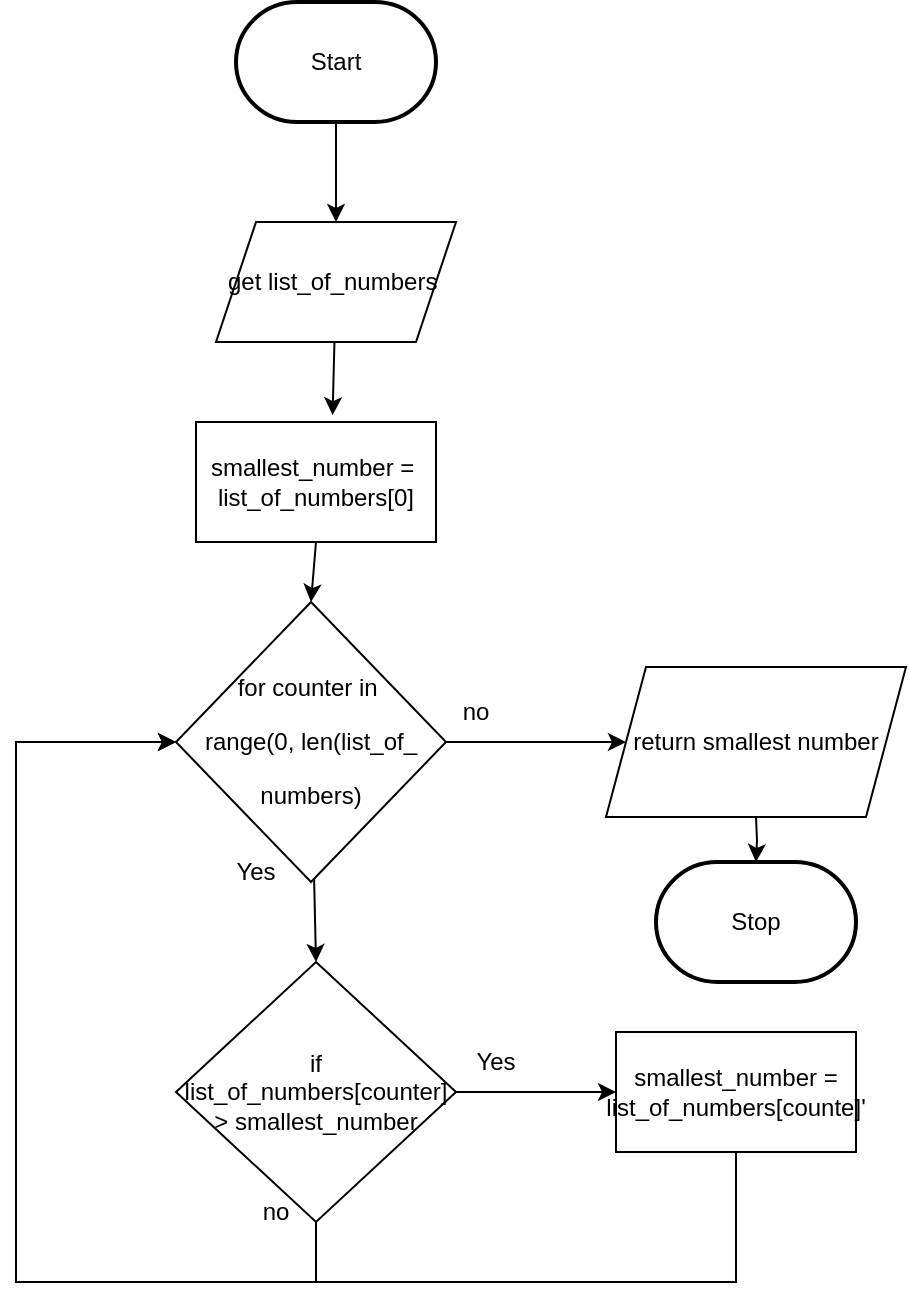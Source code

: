 <mxfile>
    <diagram id="1rOmfCAB_9z8YiDKjD3s" name="Page-1">
        <mxGraphModel dx="663" dy="529" grid="1" gridSize="10" guides="1" tooltips="1" connect="1" arrows="1" fold="1" page="1" pageScale="1" pageWidth="827" pageHeight="1169" math="0" shadow="0">
            <root>
                <mxCell id="0"/>
                <mxCell id="1" parent="0"/>
                <mxCell id="25" style="edgeStyle=none;html=1;" edge="1" parent="1" source="26">
                    <mxGeometry relative="1" as="geometry">
                        <mxPoint x="320" y="180" as="targetPoint"/>
                    </mxGeometry>
                </mxCell>
                <mxCell id="26" value="Start" style="strokeWidth=2;html=1;shape=mxgraph.flowchart.terminator;whiteSpace=wrap;" vertex="1" parent="1">
                    <mxGeometry x="270" y="70" width="100" height="60" as="geometry"/>
                </mxCell>
                <mxCell id="27" style="edgeStyle=none;html=1;entryX=0.569;entryY=-0.057;entryDx=0;entryDy=0;entryPerimeter=0;" edge="1" parent="1" source="28">
                    <mxGeometry relative="1" as="geometry">
                        <mxPoint x="318.28" y="276.58" as="targetPoint"/>
                    </mxGeometry>
                </mxCell>
                <mxCell id="28" value="get list_of_numbers&amp;nbsp;" style="shape=parallelogram;perimeter=parallelogramPerimeter;whiteSpace=wrap;html=1;fixedSize=1;" vertex="1" parent="1">
                    <mxGeometry x="260" y="180" width="120" height="60" as="geometry"/>
                </mxCell>
                <mxCell id="29" style="edgeStyle=none;html=1;entryX=0.5;entryY=0;entryDx=0;entryDy=0;" edge="1" parent="1" target="32">
                    <mxGeometry relative="1" as="geometry">
                        <mxPoint x="310" y="340" as="sourcePoint"/>
                    </mxGeometry>
                </mxCell>
                <mxCell id="30" style="edgeStyle=none;html=1;entryX=0.5;entryY=0;entryDx=0;entryDy=0;" edge="1" parent="1" source="32" target="35">
                    <mxGeometry relative="1" as="geometry"/>
                </mxCell>
                <mxCell id="31" style="edgeStyle=orthogonalEdgeStyle;rounded=0;html=1;entryX=0;entryY=0.5;entryDx=0;entryDy=0;" edge="1" parent="1" source="32">
                    <mxGeometry relative="1" as="geometry">
                        <mxPoint x="465" y="440" as="targetPoint"/>
                    </mxGeometry>
                </mxCell>
                <mxCell id="32" value="&lt;div style=&quot;line-height: 27px&quot;&gt;for counter in&amp;nbsp;&lt;/div&gt;&lt;div style=&quot;line-height: 27px&quot;&gt;range(0, len(list_of_&lt;/div&gt;&lt;div style=&quot;line-height: 27px&quot;&gt;numbers)&lt;/div&gt;" style="rhombus;whiteSpace=wrap;html=1;" vertex="1" parent="1">
                    <mxGeometry x="240" y="370" width="135" height="140" as="geometry"/>
                </mxCell>
                <mxCell id="33" style="edgeStyle=none;html=1;entryX=0;entryY=0.5;entryDx=0;entryDy=0;" edge="1" parent="1" source="35" target="37">
                    <mxGeometry relative="1" as="geometry">
                        <mxPoint x="440" y="615" as="targetPoint"/>
                    </mxGeometry>
                </mxCell>
                <mxCell id="34" style="edgeStyle=orthogonalEdgeStyle;rounded=0;html=1;fontFamily=Helvetica;fontSize=12;fontColor=#F0F0F0;" edge="1" parent="1" source="35">
                    <mxGeometry relative="1" as="geometry">
                        <mxPoint x="240" y="440" as="targetPoint"/>
                        <Array as="points">
                            <mxPoint x="310" y="710"/>
                            <mxPoint x="160" y="710"/>
                            <mxPoint x="160" y="440"/>
                            <mxPoint x="240" y="440"/>
                        </Array>
                    </mxGeometry>
                </mxCell>
                <mxCell id="35" value="if list_of_numbers[counter] &amp;gt; smallest_number" style="rhombus;whiteSpace=wrap;html=1;" vertex="1" parent="1">
                    <mxGeometry x="240" y="550" width="140" height="130" as="geometry"/>
                </mxCell>
                <mxCell id="36" style="edgeStyle=orthogonalEdgeStyle;html=1;entryX=0;entryY=0.5;entryDx=0;entryDy=0;fontFamily=Helvetica;fontSize=12;fontColor=#F0F0F0;rounded=0;" edge="1" parent="1" source="37" target="32">
                    <mxGeometry relative="1" as="geometry">
                        <Array as="points">
                            <mxPoint x="520" y="710"/>
                            <mxPoint x="160" y="710"/>
                            <mxPoint x="160" y="440"/>
                        </Array>
                    </mxGeometry>
                </mxCell>
                <mxCell id="37" value="smallest_number = list_of_numbers[counte]'" style="rounded=0;whiteSpace=wrap;html=1;" vertex="1" parent="1">
                    <mxGeometry x="460" y="585" width="120" height="60" as="geometry"/>
                </mxCell>
                <mxCell id="38" value="smallest_number =&amp;nbsp;&lt;br&gt;list_of_numbers[0]" style="rounded=0;whiteSpace=wrap;html=1;" vertex="1" parent="1">
                    <mxGeometry x="250" y="280" width="120" height="60" as="geometry"/>
                </mxCell>
                <mxCell id="39" value="Yes" style="text;html=1;strokeColor=none;fillColor=none;align=center;verticalAlign=middle;whiteSpace=wrap;rounded=0;" vertex="1" parent="1">
                    <mxGeometry x="370" y="585" width="60" height="30" as="geometry"/>
                </mxCell>
                <mxCell id="40" value="no" style="text;html=1;strokeColor=none;fillColor=none;align=center;verticalAlign=middle;whiteSpace=wrap;rounded=0;" vertex="1" parent="1">
                    <mxGeometry x="260" y="660" width="60" height="30" as="geometry"/>
                </mxCell>
                <mxCell id="41" value="Yes" style="text;html=1;strokeColor=none;fillColor=none;align=center;verticalAlign=middle;whiteSpace=wrap;rounded=0;" vertex="1" parent="1">
                    <mxGeometry x="250" y="490" width="60" height="30" as="geometry"/>
                </mxCell>
                <mxCell id="42" value="no" style="text;html=1;strokeColor=none;fillColor=none;align=center;verticalAlign=middle;whiteSpace=wrap;rounded=0;" vertex="1" parent="1">
                    <mxGeometry x="360" y="410" width="60" height="30" as="geometry"/>
                </mxCell>
                <mxCell id="43" style="edgeStyle=orthogonalEdgeStyle;rounded=0;html=1;entryX=0.5;entryY=0;entryDx=0;entryDy=0;entryPerimeter=0;" edge="1" parent="1" target="44">
                    <mxGeometry relative="1" as="geometry">
                        <mxPoint x="530" y="477.5" as="sourcePoint"/>
                    </mxGeometry>
                </mxCell>
                <mxCell id="44" value="Stop" style="strokeWidth=2;html=1;shape=mxgraph.flowchart.terminator;whiteSpace=wrap;" vertex="1" parent="1">
                    <mxGeometry x="480" y="500" width="100" height="60" as="geometry"/>
                </mxCell>
                <mxCell id="45" value="return smallest number" style="shape=parallelogram;perimeter=parallelogramPerimeter;whiteSpace=wrap;html=1;fixedSize=1;" vertex="1" parent="1">
                    <mxGeometry x="455" y="402.5" width="150" height="75" as="geometry"/>
                </mxCell>
            </root>
        </mxGraphModel>
    </diagram>
</mxfile>